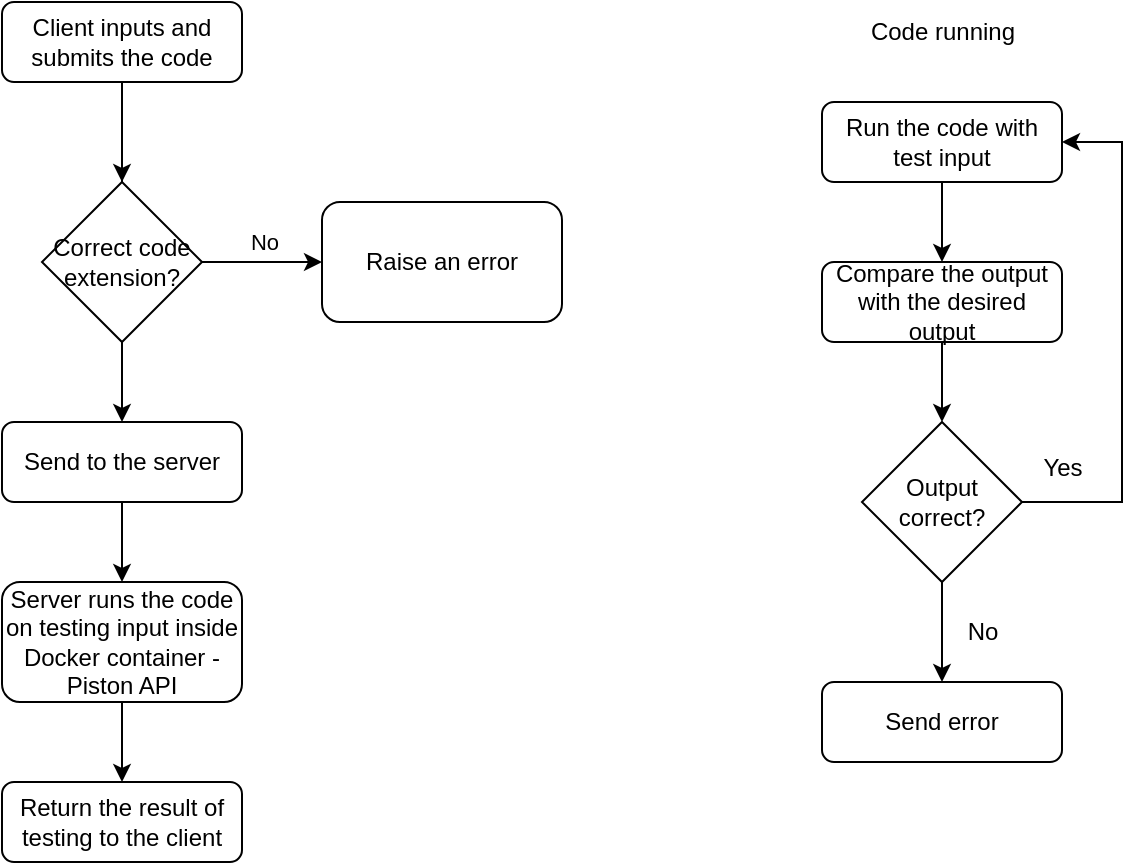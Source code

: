<mxfile version="26.0.10">
  <diagram id="C5RBs43oDa-KdzZeNtuy" name="Page-1">
    <mxGraphModel dx="1434" dy="738" grid="1" gridSize="10" guides="1" tooltips="1" connect="1" arrows="1" fold="1" page="1" pageScale="1" pageWidth="827" pageHeight="1169" math="0" shadow="0">
      <root>
        <mxCell id="WIyWlLk6GJQsqaUBKTNV-0" />
        <mxCell id="WIyWlLk6GJQsqaUBKTNV-1" parent="WIyWlLk6GJQsqaUBKTNV-0" />
        <mxCell id="oDrARUDBT79SC8s8EYa_-2" value="" style="edgeStyle=orthogonalEdgeStyle;rounded=0;orthogonalLoop=1;jettySize=auto;html=1;" parent="WIyWlLk6GJQsqaUBKTNV-1" source="oDrARUDBT79SC8s8EYa_-3" edge="1">
          <mxGeometry relative="1" as="geometry">
            <mxPoint x="100" y="200" as="targetPoint" />
          </mxGeometry>
        </mxCell>
        <mxCell id="oDrARUDBT79SC8s8EYa_-0" value="Client inputs and submits the code" style="rounded=1;whiteSpace=wrap;html=1;" parent="WIyWlLk6GJQsqaUBKTNV-1" vertex="1">
          <mxGeometry x="40" y="90" width="120" height="40" as="geometry" />
        </mxCell>
        <mxCell id="oDrARUDBT79SC8s8EYa_-4" value="" style="edgeStyle=orthogonalEdgeStyle;rounded=0;orthogonalLoop=1;jettySize=auto;html=1;" parent="WIyWlLk6GJQsqaUBKTNV-1" source="oDrARUDBT79SC8s8EYa_-0" target="oDrARUDBT79SC8s8EYa_-3" edge="1">
          <mxGeometry relative="1" as="geometry">
            <mxPoint x="100" y="130" as="sourcePoint" />
            <mxPoint x="100" y="200" as="targetPoint" />
          </mxGeometry>
        </mxCell>
        <mxCell id="oDrARUDBT79SC8s8EYa_-6" value="" style="edgeStyle=orthogonalEdgeStyle;rounded=0;orthogonalLoop=1;jettySize=auto;html=1;" parent="WIyWlLk6GJQsqaUBKTNV-1" source="oDrARUDBT79SC8s8EYa_-3" target="oDrARUDBT79SC8s8EYa_-5" edge="1">
          <mxGeometry relative="1" as="geometry" />
        </mxCell>
        <mxCell id="oDrARUDBT79SC8s8EYa_-8" value="No" style="edgeLabel;html=1;align=center;verticalAlign=middle;resizable=0;points=[];" parent="oDrARUDBT79SC8s8EYa_-6" vertex="1" connectable="0">
          <mxGeometry x="0.033" y="-4" relative="1" as="geometry">
            <mxPoint y="-14" as="offset" />
          </mxGeometry>
        </mxCell>
        <mxCell id="oDrARUDBT79SC8s8EYa_-10" value="" style="edgeStyle=orthogonalEdgeStyle;rounded=0;orthogonalLoop=1;jettySize=auto;html=1;" parent="WIyWlLk6GJQsqaUBKTNV-1" source="oDrARUDBT79SC8s8EYa_-3" target="oDrARUDBT79SC8s8EYa_-9" edge="1">
          <mxGeometry relative="1" as="geometry" />
        </mxCell>
        <mxCell id="oDrARUDBT79SC8s8EYa_-3" value="Correct code extension?" style="rhombus;whiteSpace=wrap;html=1;" parent="WIyWlLk6GJQsqaUBKTNV-1" vertex="1">
          <mxGeometry x="60" y="180" width="80" height="80" as="geometry" />
        </mxCell>
        <mxCell id="oDrARUDBT79SC8s8EYa_-5" value="Raise an error" style="rounded=1;whiteSpace=wrap;html=1;" parent="WIyWlLk6GJQsqaUBKTNV-1" vertex="1">
          <mxGeometry x="200" y="190" width="120" height="60" as="geometry" />
        </mxCell>
        <mxCell id="oDrARUDBT79SC8s8EYa_-12" value="" style="edgeStyle=orthogonalEdgeStyle;rounded=0;orthogonalLoop=1;jettySize=auto;html=1;" parent="WIyWlLk6GJQsqaUBKTNV-1" source="oDrARUDBT79SC8s8EYa_-9" target="oDrARUDBT79SC8s8EYa_-11" edge="1">
          <mxGeometry relative="1" as="geometry" />
        </mxCell>
        <mxCell id="oDrARUDBT79SC8s8EYa_-9" value="Send to the server" style="rounded=1;whiteSpace=wrap;html=1;" parent="WIyWlLk6GJQsqaUBKTNV-1" vertex="1">
          <mxGeometry x="40" y="300" width="120" height="40" as="geometry" />
        </mxCell>
        <mxCell id="oDrARUDBT79SC8s8EYa_-14" value="" style="edgeStyle=orthogonalEdgeStyle;rounded=0;orthogonalLoop=1;jettySize=auto;html=1;entryX=0.5;entryY=0;entryDx=0;entryDy=0;" parent="WIyWlLk6GJQsqaUBKTNV-1" source="oDrARUDBT79SC8s8EYa_-11" target="oDrARUDBT79SC8s8EYa_-38" edge="1">
          <mxGeometry relative="1" as="geometry">
            <mxPoint x="100" y="480" as="targetPoint" />
          </mxGeometry>
        </mxCell>
        <mxCell id="oDrARUDBT79SC8s8EYa_-11" value="Server runs the code on testing input inside Docker container - Piston API" style="whiteSpace=wrap;html=1;rounded=1;" parent="WIyWlLk6GJQsqaUBKTNV-1" vertex="1">
          <mxGeometry x="40" y="380" width="120" height="60" as="geometry" />
        </mxCell>
        <mxCell id="oDrARUDBT79SC8s8EYa_-18" value="Code running" style="text;html=1;align=center;verticalAlign=middle;resizable=0;points=[];autosize=1;strokeColor=none;fillColor=none;" parent="WIyWlLk6GJQsqaUBKTNV-1" vertex="1">
          <mxGeometry x="460" y="90" width="100" height="30" as="geometry" />
        </mxCell>
        <mxCell id="oDrARUDBT79SC8s8EYa_-34" value="" style="edgeStyle=orthogonalEdgeStyle;rounded=0;orthogonalLoop=1;jettySize=auto;html=1;" parent="WIyWlLk6GJQsqaUBKTNV-1" source="oDrARUDBT79SC8s8EYa_-20" target="oDrARUDBT79SC8s8EYa_-33" edge="1">
          <mxGeometry relative="1" as="geometry" />
        </mxCell>
        <mxCell id="oDrARUDBT79SC8s8EYa_-20" value="Run the code with test input" style="rounded=1;whiteSpace=wrap;html=1;" parent="WIyWlLk6GJQsqaUBKTNV-1" vertex="1">
          <mxGeometry x="450" y="140" width="120" height="40" as="geometry" />
        </mxCell>
        <mxCell id="oDrARUDBT79SC8s8EYa_-28" value="" style="edgeStyle=orthogonalEdgeStyle;rounded=0;orthogonalLoop=1;jettySize=auto;html=1;" parent="WIyWlLk6GJQsqaUBKTNV-1" source="oDrARUDBT79SC8s8EYa_-23" target="oDrARUDBT79SC8s8EYa_-27" edge="1">
          <mxGeometry relative="1" as="geometry" />
        </mxCell>
        <mxCell id="oDrARUDBT79SC8s8EYa_-40" style="edgeStyle=orthogonalEdgeStyle;rounded=0;orthogonalLoop=1;jettySize=auto;html=1;exitX=1;exitY=0.5;exitDx=0;exitDy=0;entryX=1;entryY=0.5;entryDx=0;entryDy=0;" parent="WIyWlLk6GJQsqaUBKTNV-1" source="oDrARUDBT79SC8s8EYa_-23" target="oDrARUDBT79SC8s8EYa_-20" edge="1">
          <mxGeometry relative="1" as="geometry">
            <Array as="points">
              <mxPoint x="600" y="340" />
              <mxPoint x="600" y="160" />
            </Array>
          </mxGeometry>
        </mxCell>
        <mxCell id="oDrARUDBT79SC8s8EYa_-23" value="Output correct?" style="rhombus;whiteSpace=wrap;html=1;" parent="WIyWlLk6GJQsqaUBKTNV-1" vertex="1">
          <mxGeometry x="470" y="300" width="80" height="80" as="geometry" />
        </mxCell>
        <mxCell id="oDrARUDBT79SC8s8EYa_-26" value="Yes" style="text;html=1;align=center;verticalAlign=middle;resizable=0;points=[];autosize=1;strokeColor=none;fillColor=none;" parent="WIyWlLk6GJQsqaUBKTNV-1" vertex="1">
          <mxGeometry x="550" y="308" width="40" height="30" as="geometry" />
        </mxCell>
        <mxCell id="oDrARUDBT79SC8s8EYa_-27" value="Send error" style="rounded=1;whiteSpace=wrap;html=1;" parent="WIyWlLk6GJQsqaUBKTNV-1" vertex="1">
          <mxGeometry x="450" y="430" width="120" height="40" as="geometry" />
        </mxCell>
        <mxCell id="oDrARUDBT79SC8s8EYa_-29" value="No" style="text;html=1;align=center;verticalAlign=middle;resizable=0;points=[];autosize=1;strokeColor=none;fillColor=none;" parent="WIyWlLk6GJQsqaUBKTNV-1" vertex="1">
          <mxGeometry x="510" y="390" width="40" height="30" as="geometry" />
        </mxCell>
        <mxCell id="oDrARUDBT79SC8s8EYa_-36" value="" style="edgeStyle=orthogonalEdgeStyle;rounded=0;orthogonalLoop=1;jettySize=auto;html=1;" parent="WIyWlLk6GJQsqaUBKTNV-1" source="oDrARUDBT79SC8s8EYa_-33" target="oDrARUDBT79SC8s8EYa_-23" edge="1">
          <mxGeometry relative="1" as="geometry" />
        </mxCell>
        <mxCell id="oDrARUDBT79SC8s8EYa_-33" value="Compare the output with the desired output" style="rounded=1;whiteSpace=wrap;html=1;" parent="WIyWlLk6GJQsqaUBKTNV-1" vertex="1">
          <mxGeometry x="450" y="220" width="120" height="40" as="geometry" />
        </mxCell>
        <mxCell id="oDrARUDBT79SC8s8EYa_-38" value="Return the result of testing to the client" style="whiteSpace=wrap;html=1;rounded=1;" parent="WIyWlLk6GJQsqaUBKTNV-1" vertex="1">
          <mxGeometry x="40" y="480" width="120" height="40" as="geometry" />
        </mxCell>
      </root>
    </mxGraphModel>
  </diagram>
</mxfile>
